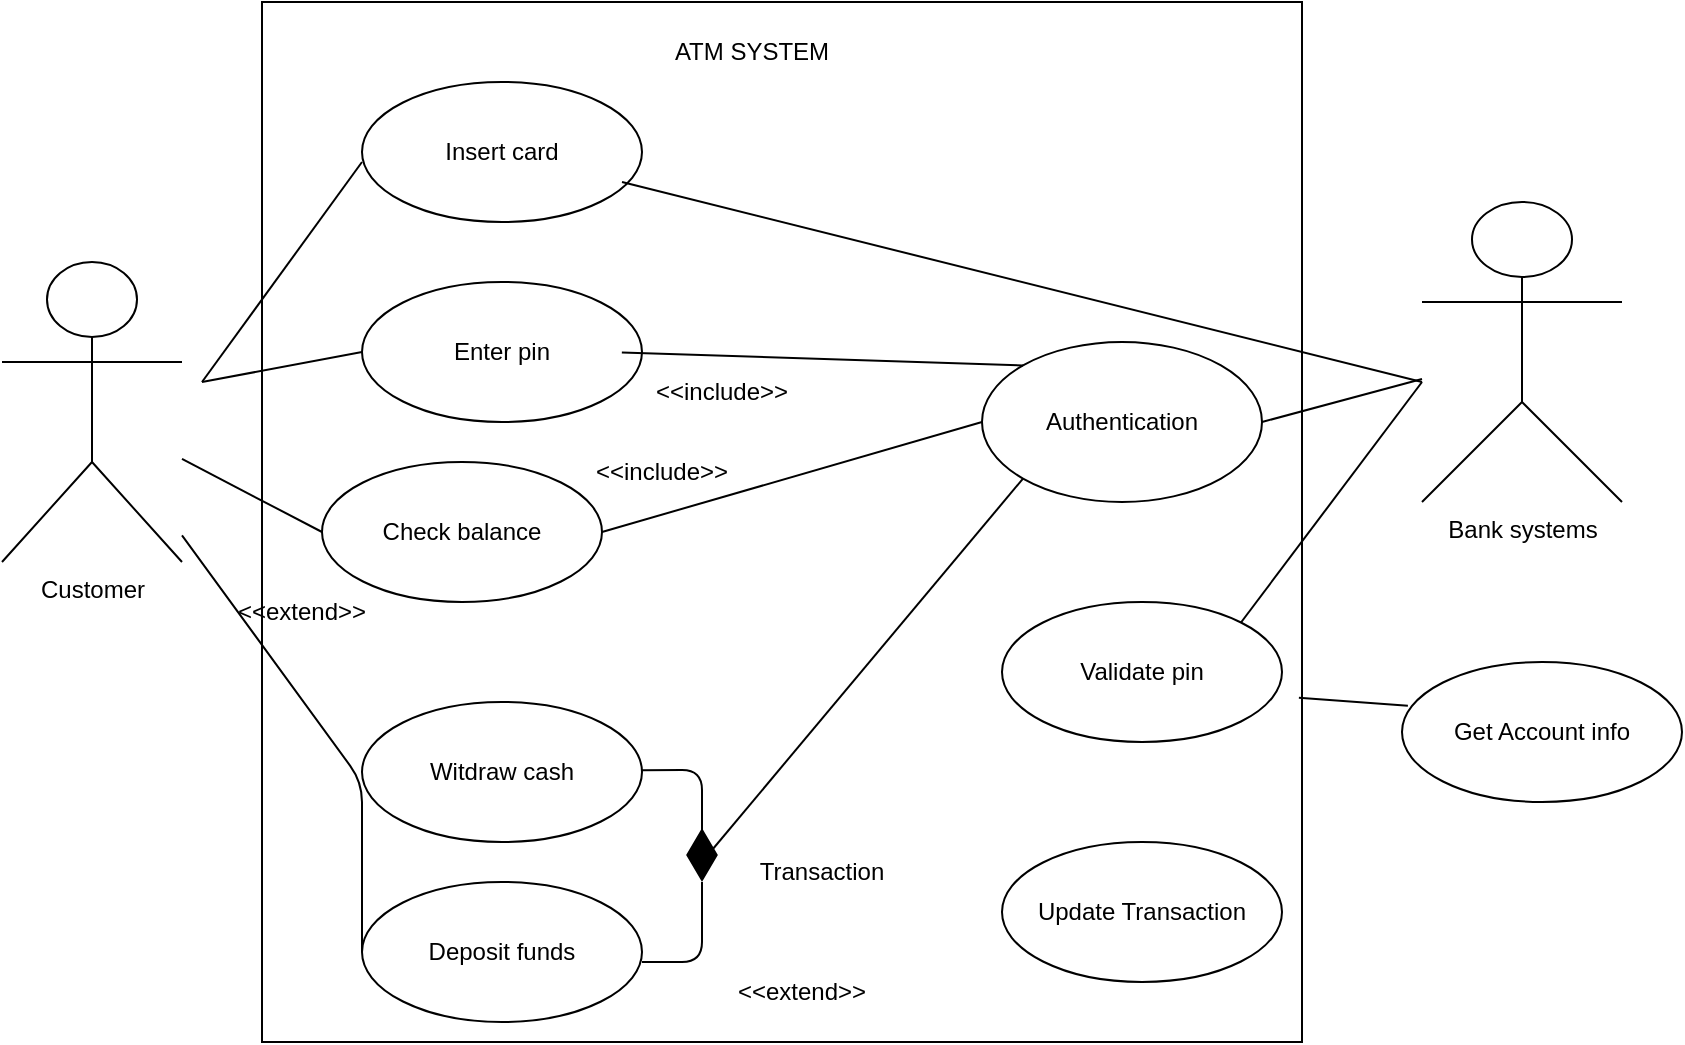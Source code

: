 <mxfile>
    <diagram id="eCu6MkBrntj5zneIWQS8" name="Page-1">
        <mxGraphModel dx="1207" dy="1023" grid="1" gridSize="10" guides="1" tooltips="1" connect="1" arrows="1" fold="1" page="1" pageScale="1" pageWidth="850" pageHeight="1100" math="0" shadow="0">
            <root>
                <mxCell id="0"/>
                <mxCell id="1" parent="0"/>
                <mxCell id="2" value="" style="whiteSpace=wrap;html=1;aspect=fixed;" vertex="1" parent="1">
                    <mxGeometry x="180" y="60" width="520" height="520" as="geometry"/>
                </mxCell>
                <mxCell id="5" value="Authentication" style="ellipse;whiteSpace=wrap;html=1;" vertex="1" parent="1">
                    <mxGeometry x="540" y="230" width="140" height="80" as="geometry"/>
                </mxCell>
                <mxCell id="6" value="Validate pin" style="ellipse;whiteSpace=wrap;html=1;" vertex="1" parent="1">
                    <mxGeometry x="550" y="360" width="140" height="70" as="geometry"/>
                </mxCell>
                <mxCell id="7" value="Insert card" style="ellipse;whiteSpace=wrap;html=1;" vertex="1" parent="1">
                    <mxGeometry x="230" y="100" width="140" height="70" as="geometry"/>
                </mxCell>
                <mxCell id="8" value="Enter pin" style="ellipse;whiteSpace=wrap;html=1;" vertex="1" parent="1">
                    <mxGeometry x="230" y="200" width="140" height="70" as="geometry"/>
                </mxCell>
                <mxCell id="9" value="Check balance" style="ellipse;whiteSpace=wrap;html=1;" vertex="1" parent="1">
                    <mxGeometry x="210" y="290" width="140" height="70" as="geometry"/>
                </mxCell>
                <mxCell id="10" value="Witdraw cash" style="ellipse;whiteSpace=wrap;html=1;" vertex="1" parent="1">
                    <mxGeometry x="230" y="410" width="140" height="70" as="geometry"/>
                </mxCell>
                <mxCell id="11" value="Customer" style="shape=umlActor;verticalLabelPosition=bottom;verticalAlign=top;html=1;" vertex="1" parent="1">
                    <mxGeometry x="50" y="190" width="90" height="150" as="geometry"/>
                </mxCell>
                <mxCell id="12" value="Bank systems" style="shape=umlActor;verticalLabelPosition=bottom;verticalAlign=top;html=1;" vertex="1" parent="1">
                    <mxGeometry x="760" y="160" width="100" height="150" as="geometry"/>
                </mxCell>
                <mxCell id="14" value="Deposit funds" style="ellipse;whiteSpace=wrap;html=1;" vertex="1" parent="1">
                    <mxGeometry x="230" y="500" width="140" height="70" as="geometry"/>
                </mxCell>
                <mxCell id="15" value="Update Transaction" style="ellipse;whiteSpace=wrap;html=1;" vertex="1" parent="1">
                    <mxGeometry x="550" y="480" width="140" height="70" as="geometry"/>
                </mxCell>
                <mxCell id="16" value="Get Account info" style="ellipse;whiteSpace=wrap;html=1;" vertex="1" parent="1">
                    <mxGeometry x="750" y="390" width="140" height="70" as="geometry"/>
                </mxCell>
                <mxCell id="22" value="" style="endArrow=none;html=1;" edge="1" parent="1">
                    <mxGeometry width="50" height="50" relative="1" as="geometry">
                        <mxPoint x="230.0" y="140" as="sourcePoint"/>
                        <mxPoint x="150" y="250" as="targetPoint"/>
                    </mxGeometry>
                </mxCell>
                <mxCell id="23" value="" style="endArrow=none;html=1;entryX=0;entryY=0.5;entryDx=0;entryDy=0;" edge="1" parent="1" target="8">
                    <mxGeometry width="50" height="50" relative="1" as="geometry">
                        <mxPoint x="150" y="250" as="sourcePoint"/>
                        <mxPoint x="220" y="180" as="targetPoint"/>
                    </mxGeometry>
                </mxCell>
                <mxCell id="26" value="" style="endArrow=none;html=1;exitX=1;exitY=0;exitDx=0;exitDy=0;" edge="1" parent="1" source="6">
                    <mxGeometry width="50" height="50" relative="1" as="geometry">
                        <mxPoint x="640" y="410.0" as="sourcePoint"/>
                        <mxPoint x="760" y="250" as="targetPoint"/>
                    </mxGeometry>
                </mxCell>
                <mxCell id="27" value="" style="endArrow=none;html=1;exitX=0;exitY=0.5;exitDx=0;exitDy=0;" edge="1" parent="1" source="14" target="11">
                    <mxGeometry width="50" height="50" relative="1" as="geometry">
                        <mxPoint x="420" y="440" as="sourcePoint"/>
                        <mxPoint x="160" y="340" as="targetPoint"/>
                        <Array as="points">
                            <mxPoint x="230" y="450"/>
                        </Array>
                    </mxGeometry>
                </mxCell>
                <mxCell id="28" value="" style="endArrow=none;html=1;" edge="1" parent="1">
                    <mxGeometry width="50" height="50" relative="1" as="geometry">
                        <mxPoint x="760" y="250" as="sourcePoint"/>
                        <mxPoint x="360" y="150" as="targetPoint"/>
                    </mxGeometry>
                </mxCell>
                <mxCell id="30" value="" style="endArrow=none;html=1;exitX=0;exitY=0.5;exitDx=0;exitDy=0;" edge="1" parent="1" source="9" target="11">
                    <mxGeometry width="50" height="50" relative="1" as="geometry">
                        <mxPoint x="400" y="280" as="sourcePoint"/>
                        <mxPoint x="160" y="230" as="targetPoint"/>
                    </mxGeometry>
                </mxCell>
                <mxCell id="32" value="" style="endArrow=none;html=1;entryX=0.021;entryY=0.312;entryDx=0;entryDy=0;exitX=0.997;exitY=0.669;exitDx=0;exitDy=0;exitPerimeter=0;entryPerimeter=0;" edge="1" parent="1" source="2" target="16">
                    <mxGeometry width="50" height="50" relative="1" as="geometry">
                        <mxPoint x="690" y="400" as="sourcePoint"/>
                        <mxPoint x="740" y="350" as="targetPoint"/>
                        <Array as="points"/>
                    </mxGeometry>
                </mxCell>
                <mxCell id="33" value="" style="endArrow=none;html=1;exitX=1;exitY=0.5;exitDx=0;exitDy=0;" edge="1" parent="1" source="5" target="12">
                    <mxGeometry width="50" height="50" relative="1" as="geometry">
                        <mxPoint x="480" y="340" as="sourcePoint"/>
                        <mxPoint x="530" y="290" as="targetPoint"/>
                    </mxGeometry>
                </mxCell>
                <mxCell id="34" value="" style="endArrow=none;html=1;exitX=0.346;exitY=0.337;exitDx=0;exitDy=0;exitPerimeter=0;entryX=0;entryY=0;entryDx=0;entryDy=0;" edge="1" parent="1" source="2" target="5">
                    <mxGeometry width="50" height="50" relative="1" as="geometry">
                        <mxPoint x="490" y="330" as="sourcePoint"/>
                        <mxPoint x="540" y="280" as="targetPoint"/>
                        <Array as="points"/>
                    </mxGeometry>
                </mxCell>
                <mxCell id="36" value="" style="endArrow=none;html=1;exitX=1;exitY=0.5;exitDx=0;exitDy=0;entryX=0;entryY=0.5;entryDx=0;entryDy=0;" edge="1" parent="1" source="9" target="5">
                    <mxGeometry width="50" height="50" relative="1" as="geometry">
                        <mxPoint x="500" y="440" as="sourcePoint"/>
                        <mxPoint x="550" y="390" as="targetPoint"/>
                    </mxGeometry>
                </mxCell>
                <mxCell id="39" value="" style="endArrow=diamondThin;endFill=1;endSize=24;html=1;" edge="1" parent="1">
                    <mxGeometry width="160" relative="1" as="geometry">
                        <mxPoint x="370" y="444.09" as="sourcePoint"/>
                        <mxPoint x="400" y="500" as="targetPoint"/>
                        <Array as="points">
                            <mxPoint x="400" y="444"/>
                        </Array>
                    </mxGeometry>
                </mxCell>
                <mxCell id="41" value="" style="endArrow=none;html=1;" edge="1" parent="1">
                    <mxGeometry width="50" height="50" relative="1" as="geometry">
                        <mxPoint x="370" y="540" as="sourcePoint"/>
                        <mxPoint x="400" y="500" as="targetPoint"/>
                        <Array as="points">
                            <mxPoint x="400" y="540"/>
                        </Array>
                    </mxGeometry>
                </mxCell>
                <mxCell id="42" value="" style="endArrow=none;html=1;entryX=0;entryY=1;entryDx=0;entryDy=0;" edge="1" parent="1" target="5">
                    <mxGeometry width="50" height="50" relative="1" as="geometry">
                        <mxPoint x="400" y="490" as="sourcePoint"/>
                        <mxPoint x="450" y="440" as="targetPoint"/>
                    </mxGeometry>
                </mxCell>
                <mxCell id="43" value="&amp;lt;&amp;lt;include&amp;gt;&amp;gt;" style="text;html=1;align=center;verticalAlign=middle;whiteSpace=wrap;rounded=0;" vertex="1" parent="1">
                    <mxGeometry x="380" y="240" width="60" height="30" as="geometry"/>
                </mxCell>
                <mxCell id="45" value="&amp;lt;&amp;lt;extend&amp;gt;&amp;gt;" style="text;html=1;align=center;verticalAlign=middle;whiteSpace=wrap;rounded=0;" vertex="1" parent="1">
                    <mxGeometry x="170" y="350" width="60" height="30" as="geometry"/>
                </mxCell>
                <mxCell id="46" value="Transaction" style="text;html=1;align=center;verticalAlign=middle;whiteSpace=wrap;rounded=0;" vertex="1" parent="1">
                    <mxGeometry x="430" y="480" width="60" height="30" as="geometry"/>
                </mxCell>
                <mxCell id="47" value="&amp;lt;&amp;lt;extend&amp;gt;&amp;gt;" style="text;html=1;align=center;verticalAlign=middle;whiteSpace=wrap;rounded=0;" vertex="1" parent="1">
                    <mxGeometry x="420" y="540" width="60" height="30" as="geometry"/>
                </mxCell>
                <mxCell id="49" value="&amp;lt;&amp;lt;include&amp;gt;&amp;gt;" style="text;html=1;align=center;verticalAlign=middle;whiteSpace=wrap;rounded=0;" vertex="1" parent="1">
                    <mxGeometry x="350" y="280" width="60" height="30" as="geometry"/>
                </mxCell>
                <mxCell id="50" value="ATM SYSTEM" style="text;html=1;align=center;verticalAlign=middle;whiteSpace=wrap;rounded=0;" vertex="1" parent="1">
                    <mxGeometry x="310" y="70" width="230" height="30" as="geometry"/>
                </mxCell>
            </root>
        </mxGraphModel>
    </diagram>
</mxfile>